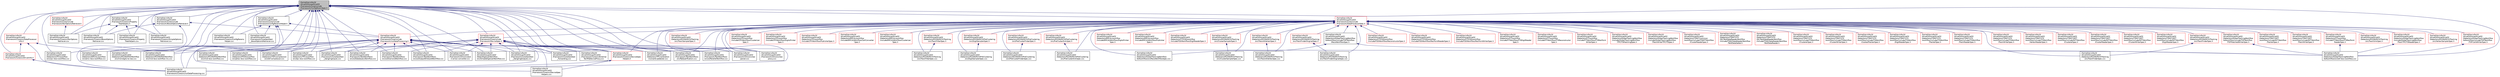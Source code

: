 digraph "/home/travis/build/AliceO2Group/AliceO2/Framework/Core/include/Framework/ConfigParamSpec.h"
{
 // INTERACTIVE_SVG=YES
  bgcolor="transparent";
  edge [fontname="Helvetica",fontsize="10",labelfontname="Helvetica",labelfontsize="10"];
  node [fontname="Helvetica",fontsize="10",shape=record];
  Node10 [label="/home/travis/build\l/AliceO2Group/AliceO2\l/Framework/Core/include\l/Framework/ConfigParamSpec.h",height=0.2,width=0.4,color="black", fillcolor="grey75", style="filled", fontcolor="black"];
  Node10 -> Node11 [dir="back",color="midnightblue",fontsize="10",style="solid",fontname="Helvetica"];
  Node11 [label="/home/travis/build\l/AliceO2Group/AliceO2\l/Detectors/CPV/workflow\l/src/cpv-reco-workflow.cxx",height=0.2,width=0.4,color="black",URL="$d7/d07/cpv-reco-workflow_8cxx.html",tooltip="Basic DPL workflow for CPV reconstruction starting from digits. "];
  Node10 -> Node12 [dir="back",color="midnightblue",fontsize="10",style="solid",fontname="Helvetica"];
  Node12 [label="/home/travis/build\l/AliceO2Group/AliceO2\l/Detectors/EMCAL/workflow\l/src/emc-reco-workflow.cxx",height=0.2,width=0.4,color="black",URL="$d2/d6d/emc-reco-workflow_8cxx.html",tooltip="Basic DPL workflow for EMCAL reconstruction starting from digits (adapted from tpc-reco-workflow.cxx) "];
  Node10 -> Node13 [dir="back",color="midnightblue",fontsize="10",style="solid",fontname="Helvetica"];
  Node13 [label="/home/travis/build\l/AliceO2Group/AliceO2\l/Detectors/GlobalTrackingWorkflow\l/tofworkflow/src/tof-reco-workflow.cxx",height=0.2,width=0.4,color="black",URL="$da/dfd/tof-reco-workflow_8cxx.html",tooltip="Basic DPL workflow for TOF reconstruction starting from digits. "];
  Node10 -> Node14 [dir="back",color="midnightblue",fontsize="10",style="solid",fontname="Helvetica"];
  Node14 [label="/home/travis/build\l/AliceO2Group/AliceO2\l/Detectors/MUON/MID/Workflow\l/src/mid-digits-to-raw.cxx",height=0.2,width=0.4,color="black",URL="$d1/d79/mid-digits-to-raw_8cxx.html",tooltip="MID raw to digits workflow. "];
  Node10 -> Node15 [dir="back",color="midnightblue",fontsize="10",style="solid",fontname="Helvetica"];
  Node15 [label="/home/travis/build\l/AliceO2Group/AliceO2\l/Detectors/MUON/MID/Workflow\l/src/mid-reco-workflow-mc.cxx",height=0.2,width=0.4,color="black",URL="$da/d22/mid-reco-workflow-mc_8cxx.html"];
  Node10 -> Node16 [dir="back",color="midnightblue",fontsize="10",style="solid",fontname="Helvetica"];
  Node16 [label="/home/travis/build\l/AliceO2Group/AliceO2\l/Detectors/MUON/MID/Workflow\l/src/mid-reco-workflow.cxx",height=0.2,width=0.4,color="black",URL="$d3/dd2/mid-reco-workflow_8cxx.html",tooltip="MID reconstruction workflow. "];
  Node10 -> Node17 [dir="back",color="midnightblue",fontsize="10",style="solid",fontname="Helvetica"];
  Node17 [label="/home/travis/build\l/AliceO2Group/AliceO2\l/Detectors/PHOS/workflow\l/src/phos-reco-workflow.cxx",height=0.2,width=0.4,color="black",URL="$d3/d7b/phos-reco-workflow_8cxx.html",tooltip="Basic DPL workflow for PHOS reconstruction starting from digits. "];
  Node10 -> Node18 [dir="back",color="midnightblue",fontsize="10",style="solid",fontname="Helvetica"];
  Node18 [label="/home/travis/build\l/AliceO2Group/AliceO2\l/Detectors/TOF/compression\l/src/tof-compressor.cxx",height=0.2,width=0.4,color="black",URL="$d9/d2d/tof-compressor_8cxx.html",tooltip="Basic DPL workflow for TOF raw data compression. "];
  Node10 -> Node19 [dir="back",color="midnightblue",fontsize="10",style="solid",fontname="Helvetica"];
  Node19 [label="/home/travis/build\l/AliceO2Group/AliceO2\l/Detectors/TPC/calibration\l/run/calib-pedestal.cxx",height=0.2,width=0.4,color="black",URL="$dd/d58/calib-pedestal_8cxx.html"];
  Node10 -> Node20 [dir="back",color="midnightblue",fontsize="10",style="solid",fontname="Helvetica"];
  Node20 [label="/home/travis/build\l/AliceO2Group/AliceO2\l/Detectors/TPC/workflow\l/src/tpc-reco-workflow.cxx",height=0.2,width=0.4,color="black",URL="$d3/dbf/tpc-reco-workflow_8cxx.html",tooltip="Basic DPL workflow for TPC reconstruction starting from digits. "];
  Node10 -> Node21 [dir="back",color="midnightblue",fontsize="10",style="solid",fontname="Helvetica"];
  Node21 [label="/home/travis/build\l/AliceO2Group/AliceO2\l/Framework/Core/include\l/Framework/BoostOptionsRetriever.h",height=0.2,width=0.4,color="black",URL="$d3/d7e/BoostOptionsRetriever_8h.html"];
  Node21 -> Node22 [dir="back",color="midnightblue",fontsize="10",style="solid",fontname="Helvetica"];
  Node22 [label="/home/travis/build\l/AliceO2Group/AliceO2\l/Framework/Core/include\l/Framework/runDataProcessing.h",height=0.2,width=0.4,color="red",URL="$db/dd0/runDataProcessing_8h.html"];
  Node22 -> Node11 [dir="back",color="midnightblue",fontsize="10",style="solid",fontname="Helvetica"];
  Node22 -> Node12 [dir="back",color="midnightblue",fontsize="10",style="solid",fontname="Helvetica"];
  Node22 -> Node13 [dir="back",color="midnightblue",fontsize="10",style="solid",fontname="Helvetica"];
  Node22 -> Node14 [dir="back",color="midnightblue",fontsize="10",style="solid",fontname="Helvetica"];
  Node22 -> Node15 [dir="back",color="midnightblue",fontsize="10",style="solid",fontname="Helvetica"];
  Node22 -> Node16 [dir="back",color="midnightblue",fontsize="10",style="solid",fontname="Helvetica"];
  Node22 -> Node17 [dir="back",color="midnightblue",fontsize="10",style="solid",fontname="Helvetica"];
  Node22 -> Node18 [dir="back",color="midnightblue",fontsize="10",style="solid",fontname="Helvetica"];
  Node22 -> Node19 [dir="back",color="midnightblue",fontsize="10",style="solid",fontname="Helvetica"];
  Node22 -> Node20 [dir="back",color="midnightblue",fontsize="10",style="solid",fontname="Helvetica"];
  Node22 -> Node53 [dir="back",color="midnightblue",fontsize="10",style="solid",fontname="Helvetica"];
  Node53 [label="/home/travis/build\l/AliceO2Group/AliceO2\l/Framework/Core/test/test\l_DanglingInputs.cxx",height=0.2,width=0.4,color="black",URL="$db/d94/test__DanglingInputs_8cxx.html"];
  Node22 -> Node54 [dir="back",color="midnightblue",fontsize="10",style="solid",fontname="Helvetica"];
  Node54 [label="/home/travis/build\l/AliceO2Group/AliceO2\l/Framework/Core/test/test\l_DanglingOutputs.cxx",height=0.2,width=0.4,color="black",URL="$d9/dda/test__DanglingOutputs_8cxx.html"];
  Node22 -> Node56 [dir="back",color="midnightblue",fontsize="10",style="solid",fontname="Helvetica"];
  Node56 [label="/home/travis/build\l/AliceO2Group/AliceO2\l/Framework/Core/test/test\l_Forwarding.cxx",height=0.2,width=0.4,color="black",URL="$de/dae/test__Forwarding_8cxx.html"];
  Node22 -> Node77 [dir="back",color="midnightblue",fontsize="10",style="solid",fontname="Helvetica"];
  Node77 [label="/home/travis/build\l/AliceO2Group/AliceO2\l/Framework/TestWorkflows\l/src/flpQualification.cxx",height=0.2,width=0.4,color="black",URL="$db/d1a/flpQualification_8cxx.html"];
  Node22 -> Node81 [dir="back",color="midnightblue",fontsize="10",style="solid",fontname="Helvetica"];
  Node81 [label="/home/travis/build\l/AliceO2Group/AliceO2\l/Framework/TestWorkflows\l/src/o2DataQueryWorkflow.cxx",height=0.2,width=0.4,color="black",URL="$d7/d09/o2DataQueryWorkflow_8cxx.html"];
  Node22 -> Node82 [dir="back",color="midnightblue",fontsize="10",style="solid",fontname="Helvetica"];
  Node82 [label="/home/travis/build\l/AliceO2Group/AliceO2\l/Framework/TestWorkflows\l/src/o2DiamondWorkflow.cxx",height=0.2,width=0.4,color="black",URL="$d4/dbb/o2DiamondWorkflow_8cxx.html"];
  Node22 -> Node84 [dir="back",color="midnightblue",fontsize="10",style="solid",fontname="Helvetica"];
  Node84 [label="/home/travis/build\l/AliceO2Group/AliceO2\l/Framework/TestWorkflows\l/src/o2OutputWildcardWorkflow.cxx",height=0.2,width=0.4,color="black",URL="$d1/d91/o2OutputWildcardWorkflow_8cxx.html"];
  Node22 -> Node85 [dir="back",color="midnightblue",fontsize="10",style="solid",fontname="Helvetica"];
  Node85 [label="/home/travis/build\l/AliceO2Group/AliceO2\l/Framework/TestWorkflows\l/src/o2ParallelWorkflow.cxx",height=0.2,width=0.4,color="black",URL="$d3/d09/o2ParallelWorkflow_8cxx.html"];
  Node22 -> Node96 [dir="back",color="midnightblue",fontsize="10",style="solid",fontname="Helvetica"];
  Node96 [label="/home/travis/build\l/AliceO2Group/AliceO2\l/Framework/Utils/src/esd\l-2-arrow-converter.cxx",height=0.2,width=0.4,color="black",URL="$df/d8e/esd-2-arrow-converter_8cxx.html"];
  Node22 -> Node97 [dir="back",color="midnightblue",fontsize="10",style="solid",fontname="Helvetica"];
  Node97 [label="/home/travis/build\l/AliceO2Group/AliceO2\l/Framework/Utils/src/raw\l-parser.cxx",height=0.2,width=0.4,color="black",URL="$d4/d96/raw-parser_8cxx.html"];
  Node22 -> Node98 [dir="back",color="midnightblue",fontsize="10",style="solid",fontname="Helvetica"];
  Node98 [label="/home/travis/build\l/AliceO2Group/AliceO2\l/Framework/Utils/src/raw\l-proxy.cxx",height=0.2,width=0.4,color="black",URL="$df/de6/raw-proxy_8cxx.html"];
  Node22 -> Node103 [dir="back",color="midnightblue",fontsize="10",style="solid",fontname="Helvetica"];
  Node103 [label="/home/travis/build\l/AliceO2Group/AliceO2\l/Steer/DigitizerWorkflow\l/src/SimpleDigitizerWorkflow.cxx",height=0.2,width=0.4,color="black",URL="$d2/dd7/SimpleDigitizerWorkflow_8cxx.html"];
  Node21 -> Node106 [dir="back",color="midnightblue",fontsize="10",style="solid",fontname="Helvetica"];
  Node106 [label="/home/travis/build\l/AliceO2Group/AliceO2\l/Framework/Core/src/BoostOptions\lRetriever.cxx",height=0.2,width=0.4,color="black",URL="$d3/d30/BoostOptionsRetriever_8cxx.html"];
  Node21 -> Node107 [dir="back",color="midnightblue",fontsize="10",style="solid",fontname="Helvetica"];
  Node107 [label="/home/travis/build\l/AliceO2Group/AliceO2\l/Framework/Core/src/runDataProcessing.cxx",height=0.2,width=0.4,color="black",URL="$d7/d54/runDataProcessing_8cxx.html"];
  Node10 -> Node108 [dir="back",color="midnightblue",fontsize="10",style="solid",fontname="Helvetica"];
  Node108 [label="/home/travis/build\l/AliceO2Group/AliceO2\l/Framework/Core/include\l/Framework/ConfigParamsHelper.h",height=0.2,width=0.4,color="black",URL="$dd/d2b/ConfigParamsHelper_8h.html"];
  Node108 -> Node22 [dir="back",color="midnightblue",fontsize="10",style="solid",fontname="Helvetica"];
  Node108 -> Node109 [dir="back",color="midnightblue",fontsize="10",style="solid",fontname="Helvetica"];
  Node109 [label="/home/travis/build\l/AliceO2Group/AliceO2\l/Framework/Core/src/ConfigParams\lHelper.cxx",height=0.2,width=0.4,color="black",URL="$d8/d9d/ConfigParamsHelper_8cxx.html"];
  Node108 -> Node110 [dir="back",color="midnightblue",fontsize="10",style="solid",fontname="Helvetica"];
  Node110 [label="/home/travis/build\l/AliceO2Group/AliceO2\l/Framework/Core/src/DeviceSpec\lHelpers.cxx",height=0.2,width=0.4,color="black",URL="$d1/dd9/DeviceSpecHelpers_8cxx.html"];
  Node108 -> Node107 [dir="back",color="midnightblue",fontsize="10",style="solid",fontname="Helvetica"];
  Node108 -> Node111 [dir="back",color="midnightblue",fontsize="10",style="solid",fontname="Helvetica"];
  Node111 [label="/home/travis/build\l/AliceO2Group/AliceO2\l/Framework/Core/test/test\l_BoostOptionsRetriever.cxx",height=0.2,width=0.4,color="black",URL="$dc/dbc/test__BoostOptionsRetriever_8cxx.html"];
  Node10 -> Node112 [dir="back",color="midnightblue",fontsize="10",style="solid",fontname="Helvetica"];
  Node112 [label="/home/travis/build\l/AliceO2Group/AliceO2\l/Framework/Core/include\l/Framework/DataProcessorSpec.h",height=0.2,width=0.4,color="red",URL="$d0/df4/DataProcessorSpec_8h.html"];
  Node112 -> Node113 [dir="back",color="midnightblue",fontsize="10",style="solid",fontname="Helvetica"];
  Node113 [label="/home/travis/build\l/AliceO2Group/AliceO2\l/Detectors/CPV/workflow\l/include/CPVWorkflow/Clusterizer\lSpec.h",height=0.2,width=0.4,color="red",URL="$d9/dcc/CPV_2workflow_2include_2CPVWorkflow_2ClusterizerSpec_8h.html"];
  Node112 -> Node116 [dir="back",color="midnightblue",fontsize="10",style="solid",fontname="Helvetica"];
  Node116 [label="/home/travis/build\l/AliceO2Group/AliceO2\l/Detectors/CPV/workflow\l/include/CPVWorkflow/DigitsPrinter\lSpec.h",height=0.2,width=0.4,color="red",URL="$d4/d19/CPV_2workflow_2include_2CPVWorkflow_2DigitsPrinterSpec_8h.html"];
  Node112 -> Node118 [dir="back",color="midnightblue",fontsize="10",style="solid",fontname="Helvetica"];
  Node118 [label="/home/travis/build\l/AliceO2Group/AliceO2\l/Detectors/CPV/workflow\l/include/CPVWorkflow/PublisherSpec.h",height=0.2,width=0.4,color="red",URL="$d1/dd9/CPV_2workflow_2include_2CPVWorkflow_2PublisherSpec_8h.html"];
  Node112 -> Node120 [dir="back",color="midnightblue",fontsize="10",style="solid",fontname="Helvetica"];
  Node120 [label="/home/travis/build\l/AliceO2Group/AliceO2\l/Detectors/EMCAL/workflow\l/include/EMCALWorkflow/CellConverter\lSpec.h",height=0.2,width=0.4,color="red",URL="$d3/ddf/EMCAL_2workflow_2include_2EMCALWorkflow_2CellConverterSpec_8h.html"];
  Node112 -> Node123 [dir="back",color="midnightblue",fontsize="10",style="solid",fontname="Helvetica"];
  Node123 [label="/home/travis/build\l/AliceO2Group/AliceO2\l/Detectors/EMCAL/workflow\l/include/EMCALWorkflow/Clusterizer\lSpec.h",height=0.2,width=0.4,color="red",URL="$d2/dd1/EMCAL_2workflow_2include_2EMCALWorkflow_2ClusterizerSpec_8h.html"];
  Node112 -> Node125 [dir="back",color="midnightblue",fontsize="10",style="solid",fontname="Helvetica"];
  Node125 [label="/home/travis/build\l/AliceO2Group/AliceO2\l/Detectors/EMCAL/workflow\l/include/EMCALWorkflow/DigitsPrinter\lSpec.h",height=0.2,width=0.4,color="red",URL="$d3/d59/EMCAL_2workflow_2include_2EMCALWorkflow_2DigitsPrinterSpec_8h.html"];
  Node112 -> Node127 [dir="back",color="midnightblue",fontsize="10",style="solid",fontname="Helvetica"];
  Node127 [label="/home/travis/build\l/AliceO2Group/AliceO2\l/Detectors/EMCAL/workflow\l/include/EMCALWorkflow/Publisher\lSpec.h",height=0.2,width=0.4,color="red",URL="$d2/d55/EMCAL_2workflow_2include_2EMCALWorkflow_2PublisherSpec_8h.html"];
  Node112 -> Node129 [dir="back",color="midnightblue",fontsize="10",style="solid",fontname="Helvetica"];
  Node129 [label="/home/travis/build\l/AliceO2Group/AliceO2\l/Detectors/FIT/FDD/workflow\l/include/FDDWorkflow/DigitReaderSpec.h",height=0.2,width=0.4,color="red",URL="$dd/d24/FIT_2FDD_2workflow_2include_2FDDWorkflow_2DigitReaderSpec_8h.html"];
  Node112 -> Node132 [dir="back",color="midnightblue",fontsize="10",style="solid",fontname="Helvetica"];
  Node132 [label="/home/travis/build\l/AliceO2Group/AliceO2\l/Detectors/FIT/FDD/workflow\l/include/FDDWorkflow/ReconstructorSpec.h",height=0.2,width=0.4,color="red",URL="$d7/df4/ReconstructorSpec_8h.html"];
  Node112 -> Node134 [dir="back",color="midnightblue",fontsize="10",style="solid",fontname="Helvetica"];
  Node134 [label="/home/travis/build\l/AliceO2Group/AliceO2\l/Detectors/FIT/FDD/workflow\l/include/FDDWorkflow/RecPointReaderSpec.h",height=0.2,width=0.4,color="red",URL="$d7/da5/RecPointReaderSpec_8h.html"];
  Node112 -> Node136 [dir="back",color="midnightblue",fontsize="10",style="solid",fontname="Helvetica"];
  Node136 [label="/home/travis/build\l/AliceO2Group/AliceO2\l/Detectors/FIT/FDD/workflow\l/include/FDDWorkflow/RecPointWriterSpec.h",height=0.2,width=0.4,color="red",URL="$dc/d74/RecPointWriterSpec_8h.html"];
  Node112 -> Node138 [dir="back",color="midnightblue",fontsize="10",style="solid",fontname="Helvetica"];
  Node138 [label="/home/travis/build\l/AliceO2Group/AliceO2\l/Detectors/FIT/workflow\l/include/FITWorkflow/FT0DigitReader\lSpec.h",height=0.2,width=0.4,color="red",URL="$dc/d0d/FT0DigitReaderSpec_8h.html"];
  Node112 -> Node141 [dir="back",color="midnightblue",fontsize="10",style="solid",fontname="Helvetica"];
  Node141 [label="/home/travis/build\l/AliceO2Group/AliceO2\l/Detectors/FIT/workflow\l/include/FITWorkflow/FT0Reconstructor\lSpec.h",height=0.2,width=0.4,color="red",URL="$d0/d58/FT0ReconstructorSpec_8h.html"];
  Node112 -> Node143 [dir="back",color="midnightblue",fontsize="10",style="solid",fontname="Helvetica"];
  Node143 [label="/home/travis/build\l/AliceO2Group/AliceO2\l/Detectors/FIT/workflow\l/include/FITWorkflow/FT0RecPoint\lReaderSpec.h",height=0.2,width=0.4,color="red",URL="$d1/d4b/FT0RecPointReaderSpec_8h.html"];
  Node143 -> Node13 [dir="back",color="midnightblue",fontsize="10",style="solid",fontname="Helvetica"];
  Node112 -> Node146 [dir="back",color="midnightblue",fontsize="10",style="solid",fontname="Helvetica"];
  Node146 [label="/home/travis/build\l/AliceO2Group/AliceO2\l/Detectors/FIT/workflow\l/include/FITWorkflow/FT0RecPoint\lWriterSpec.h",height=0.2,width=0.4,color="red",URL="$d5/d02/FT0RecPointWriterSpec_8h.html"];
  Node112 -> Node148 [dir="back",color="midnightblue",fontsize="10",style="solid",fontname="Helvetica"];
  Node148 [label="/home/travis/build\l/AliceO2Group/AliceO2\l/Detectors/GlobalTrackingWorkflow\l/include/GlobalTrackingWorkflow\l/TPCITSMatchingSpec.h",height=0.2,width=0.4,color="red",URL="$da/d20/TPCITSMatchingSpec_8h.html"];
  Node112 -> Node150 [dir="back",color="midnightblue",fontsize="10",style="solid",fontname="Helvetica"];
  Node150 [label="/home/travis/build\l/AliceO2Group/AliceO2\l/Detectors/GlobalTrackingWorkflow\l/include/GlobalTrackingWorkflow\l/TrackTPCITSReaderSpec.h",height=0.2,width=0.4,color="red",URL="$de/daa/TrackTPCITSReaderSpec_8h.html"];
  Node150 -> Node13 [dir="back",color="midnightblue",fontsize="10",style="solid",fontname="Helvetica"];
  Node112 -> Node152 [dir="back",color="midnightblue",fontsize="10",style="solid",fontname="Helvetica"];
  Node152 [label="/home/travis/build\l/AliceO2Group/AliceO2\l/Detectors/GlobalTrackingWorkflow\l/include/GlobalTrackingWorkflow\l/TrackWriterTPCITSSpec.h",height=0.2,width=0.4,color="red",URL="$da/d9c/TrackWriterTPCITSSpec_8h.html"];
  Node112 -> Node154 [dir="back",color="midnightblue",fontsize="10",style="solid",fontname="Helvetica"];
  Node154 [label="/home/travis/build\l/AliceO2Group/AliceO2\l/Detectors/GlobalTrackingWorkflow\l/tofworkflow/include/TOFWorkflow\l/RecoWorkflowSpec.h",height=0.2,width=0.4,color="black",URL="$df/d12/RecoWorkflowSpec_8h.html"];
  Node154 -> Node155 [dir="back",color="midnightblue",fontsize="10",style="solid",fontname="Helvetica"];
  Node155 [label="/home/travis/build\l/AliceO2Group/AliceO2\l/Detectors/GlobalTrackingWorkflow\l/tofworkflow/src/RecoWorkflowSpec.cxx",height=0.2,width=0.4,color="black",URL="$d8/d84/RecoWorkflowSpec_8cxx.html"];
  Node154 -> Node13 [dir="back",color="midnightblue",fontsize="10",style="solid",fontname="Helvetica"];
  Node112 -> Node156 [dir="back",color="midnightblue",fontsize="10",style="solid",fontname="Helvetica"];
  Node156 [label="/home/travis/build\l/AliceO2Group/AliceO2\l/Detectors/GlobalTrackingWorkflow\l/tofworkflow/include/TOFWorkflow\l/TOFCalibWriterSpec.h",height=0.2,width=0.4,color="red",URL="$dd/d45/TOFCalibWriterSpec_8h.html"];
  Node156 -> Node13 [dir="back",color="midnightblue",fontsize="10",style="solid",fontname="Helvetica"];
  Node112 -> Node158 [dir="back",color="midnightblue",fontsize="10",style="solid",fontname="Helvetica"];
  Node158 [label="/home/travis/build\l/AliceO2Group/AliceO2\l/Detectors/GlobalTrackingWorkflow\l/tofworkflow/include/TOFWorkflow\l/TOFMatchedWriterSpec.h",height=0.2,width=0.4,color="red",URL="$dd/d0f/TOFMatchedWriterSpec_8h.html"];
  Node158 -> Node13 [dir="back",color="midnightblue",fontsize="10",style="solid",fontname="Helvetica"];
  Node112 -> Node155 [dir="back",color="midnightblue",fontsize="10",style="solid",fontname="Helvetica"];
  Node112 -> Node160 [dir="back",color="midnightblue",fontsize="10",style="solid",fontname="Helvetica"];
  Node160 [label="/home/travis/build\l/AliceO2Group/AliceO2\l/Detectors/ITSMFT/common\l/workflow/include/ITSMFTWorkflow\l/ClusterReaderSpec.h",height=0.2,width=0.4,color="red",URL="$de/dea/ITSMFT_2common_2workflow_2include_2ITSMFTWorkflow_2ClusterReaderSpec_8h.html"];
  Node112 -> Node162 [dir="back",color="midnightblue",fontsize="10",style="solid",fontname="Helvetica"];
  Node162 [label="/home/travis/build\l/AliceO2Group/AliceO2\l/Detectors/ITSMFT/ITS\l/QC/TestDataReaderWorkflow\l/include/ITSQCDataReaderWorkflow\l/TestDataGetter.h",height=0.2,width=0.4,color="red",URL="$d6/d92/TestDataGetter_8h.html"];
  Node112 -> Node165 [dir="back",color="midnightblue",fontsize="10",style="solid",fontname="Helvetica"];
  Node165 [label="/home/travis/build\l/AliceO2Group/AliceO2\l/Detectors/ITSMFT/ITS\l/QC/TestDataReaderWorkflow\l/include/ITSQCDataReaderWorkflow\l/TestDataReader.h",height=0.2,width=0.4,color="red",URL="$dd/d69/TestDataReader_8h.html"];
  Node112 -> Node167 [dir="back",color="midnightblue",fontsize="10",style="solid",fontname="Helvetica"];
  Node167 [label="/home/travis/build\l/AliceO2Group/AliceO2\l/Detectors/ITSMFT/ITS\l/workflow/include/ITSWorkflow\l/ClustererSpec.h",height=0.2,width=0.4,color="red",URL="$d4/dcc/ITSMFT_2ITS_2workflow_2include_2ITSWorkflow_2ClustererSpec_8h.html"];
  Node112 -> Node170 [dir="back",color="midnightblue",fontsize="10",style="solid",fontname="Helvetica"];
  Node170 [label="/home/travis/build\l/AliceO2Group/AliceO2\l/Detectors/ITSMFT/ITS\l/workflow/include/ITSWorkflow\l/ClusterWriterSpec.h",height=0.2,width=0.4,color="red",URL="$dc/d8e/ITS_2workflow_2include_2ITSWorkflow_2ClusterWriterSpec_8h.html"];
  Node112 -> Node172 [dir="back",color="midnightblue",fontsize="10",style="solid",fontname="Helvetica"];
  Node172 [label="/home/travis/build\l/AliceO2Group/AliceO2\l/Detectors/ITSMFT/ITS\l/workflow/include/ITSWorkflow\l/CookedTrackerSpec.h",height=0.2,width=0.4,color="red",URL="$d2/d0b/CookedTrackerSpec_8h.html"];
  Node112 -> Node174 [dir="back",color="midnightblue",fontsize="10",style="solid",fontname="Helvetica"];
  Node174 [label="/home/travis/build\l/AliceO2Group/AliceO2\l/Detectors/ITSMFT/ITS\l/workflow/include/ITSWorkflow\l/DigitReaderSpec.h",height=0.2,width=0.4,color="red",URL="$de/d93/ITSMFT_2ITS_2workflow_2include_2ITSWorkflow_2DigitReaderSpec_8h.html"];
  Node112 -> Node176 [dir="back",color="midnightblue",fontsize="10",style="solid",fontname="Helvetica"];
  Node176 [label="/home/travis/build\l/AliceO2Group/AliceO2\l/Detectors/ITSMFT/ITS\l/workflow/include/ITSWorkflow\l/TrackerSpec.h",height=0.2,width=0.4,color="red",URL="$de/d90/ITSMFT_2ITS_2workflow_2include_2ITSWorkflow_2TrackerSpec_8h.html"];
  Node112 -> Node178 [dir="back",color="midnightblue",fontsize="10",style="solid",fontname="Helvetica"];
  Node178 [label="/home/travis/build\l/AliceO2Group/AliceO2\l/Detectors/ITSMFT/ITS\l/workflow/include/ITSWorkflow\l/TrackReaderSpec.h",height=0.2,width=0.4,color="red",URL="$d2/d8c/ITSMFT_2ITS_2workflow_2include_2ITSWorkflow_2TrackReaderSpec_8h.html"];
  Node112 -> Node180 [dir="back",color="midnightblue",fontsize="10",style="solid",fontname="Helvetica"];
  Node180 [label="/home/travis/build\l/AliceO2Group/AliceO2\l/Detectors/ITSMFT/ITS\l/workflow/include/ITSWorkflow\l/TrackWriterSpec.h",height=0.2,width=0.4,color="red",URL="$dd/d3c/ITS_2workflow_2include_2ITSWorkflow_2TrackWriterSpec_8h.html"];
  Node112 -> Node182 [dir="back",color="midnightblue",fontsize="10",style="solid",fontname="Helvetica"];
  Node182 [label="/home/travis/build\l/AliceO2Group/AliceO2\l/Detectors/ITSMFT/ITS\l/workflow/include/ITSWorkflow\l/VertexReaderSpec.h",height=0.2,width=0.4,color="red",URL="$d6/d2c/VertexReaderSpec_8h.html"];
  Node112 -> Node184 [dir="back",color="midnightblue",fontsize="10",style="solid",fontname="Helvetica"];
  Node184 [label="/home/travis/build\l/AliceO2Group/AliceO2\l/Detectors/ITSMFT/MFT\l/workflow/include/MFTWorkflow\l/ClustererSpec.h",height=0.2,width=0.4,color="red",URL="$d4/d5e/ITSMFT_2MFT_2workflow_2include_2MFTWorkflow_2ClustererSpec_8h.html"];
  Node112 -> Node187 [dir="back",color="midnightblue",fontsize="10",style="solid",fontname="Helvetica"];
  Node187 [label="/home/travis/build\l/AliceO2Group/AliceO2\l/Detectors/ITSMFT/MFT\l/workflow/include/MFTWorkflow\l/ClusterReaderSpec.h",height=0.2,width=0.4,color="red",URL="$dd/dcd/ITSMFT_2MFT_2workflow_2include_2MFTWorkflow_2ClusterReaderSpec_8h.html"];
  Node112 -> Node189 [dir="back",color="midnightblue",fontsize="10",style="solid",fontname="Helvetica"];
  Node189 [label="/home/travis/build\l/AliceO2Group/AliceO2\l/Detectors/ITSMFT/MFT\l/workflow/include/MFTWorkflow\l/ClusterWriterSpec.h",height=0.2,width=0.4,color="red",URL="$df/d72/MFT_2workflow_2include_2MFTWorkflow_2ClusterWriterSpec_8h.html"];
  Node112 -> Node191 [dir="back",color="midnightblue",fontsize="10",style="solid",fontname="Helvetica"];
  Node191 [label="/home/travis/build\l/AliceO2Group/AliceO2\l/Detectors/ITSMFT/MFT\l/workflow/include/MFTWorkflow\l/DigitReaderSpec.h",height=0.2,width=0.4,color="red",URL="$dd/d1c/ITSMFT_2MFT_2workflow_2include_2MFTWorkflow_2DigitReaderSpec_8h.html"];
  Node112 -> Node193 [dir="back",color="midnightblue",fontsize="10",style="solid",fontname="Helvetica"];
  Node193 [label="/home/travis/build\l/AliceO2Group/AliceO2\l/Detectors/ITSMFT/MFT\l/workflow/include/MFTWorkflow\l/TrackerSpec.h",height=0.2,width=0.4,color="red",URL="$d8/da1/ITSMFT_2MFT_2workflow_2include_2MFTWorkflow_2TrackerSpec_8h.html"];
  Node112 -> Node195 [dir="back",color="midnightblue",fontsize="10",style="solid",fontname="Helvetica"];
  Node195 [label="/home/travis/build\l/AliceO2Group/AliceO2\l/Detectors/ITSMFT/MFT\l/workflow/include/MFTWorkflow\l/TrackWriterSpec.h",height=0.2,width=0.4,color="red",URL="$d8/dc1/MFT_2workflow_2include_2MFTWorkflow_2TrackWriterSpec_8h.html"];
  Node112 -> Node197 [dir="back",color="midnightblue",fontsize="10",style="solid",fontname="Helvetica"];
  Node197 [label="/home/travis/build\l/AliceO2Group/AliceO2\l/Detectors/MUON/MCH/PreClustering\l/src/DigitSamplerSpec.h",height=0.2,width=0.4,color="red",URL="$d5/d27/DigitSamplerSpec_8h.html",tooltip="Definition of a data processor to read and send digits. "];
  Node197 -> Node198 [dir="back",color="midnightblue",fontsize="10",style="solid",fontname="Helvetica"];
  Node198 [label="/home/travis/build\l/AliceO2Group/AliceO2\l/Detectors/MUON/MCH/PreClustering\l/src/DigitSamplerSpec.cxx",height=0.2,width=0.4,color="black",URL="$d2/d75/DigitSamplerSpec_8cxx.html",tooltip="Implementation of a data processor to read and send digits. "];
  Node112 -> Node198 [dir="back",color="midnightblue",fontsize="10",style="solid",fontname="Helvetica"];
  Node112 -> Node199 [dir="back",color="midnightblue",fontsize="10",style="solid",fontname="Helvetica"];
  Node199 [label="/home/travis/build\l/AliceO2Group/AliceO2\l/Detectors/MUON/MCH/PreClustering\l/src/PreClusterFinderSpec.h",height=0.2,width=0.4,color="red",URL="$d6/dae/PreClusterFinderSpec_8h.html",tooltip="Definition of a data processor to run the preclusterizer. "];
  Node199 -> Node200 [dir="back",color="midnightblue",fontsize="10",style="solid",fontname="Helvetica"];
  Node200 [label="/home/travis/build\l/AliceO2Group/AliceO2\l/Detectors/MUON/MCH/PreClustering\l/src/PreClusterFinderSpec.cxx",height=0.2,width=0.4,color="black",URL="$df/d50/PreClusterFinderSpec_8cxx.html",tooltip="Implementation of a data processor to run the preclusterizer. "];
  Node112 -> Node200 [dir="back",color="midnightblue",fontsize="10",style="solid",fontname="Helvetica"];
  Node112 -> Node201 [dir="back",color="midnightblue",fontsize="10",style="solid",fontname="Helvetica"];
  Node201 [label="/home/travis/build\l/AliceO2Group/AliceO2\l/Detectors/MUON/MCH/PreClustering\l/src/PreClusterSinkSpec.h",height=0.2,width=0.4,color="red",URL="$d2/dec/PreClusterSinkSpec_8h.html",tooltip="Definition of a data processor to write preclusters. "];
  Node201 -> Node202 [dir="back",color="midnightblue",fontsize="10",style="solid",fontname="Helvetica"];
  Node202 [label="/home/travis/build\l/AliceO2Group/AliceO2\l/Detectors/MUON/MCH/PreClustering\l/src/PreClusterSinkSpec.cxx",height=0.2,width=0.4,color="black",URL="$d0/d5c/PreClusterSinkSpec_8cxx.html",tooltip="Implementation of a data processor to write preclusters. "];
  Node112 -> Node202 [dir="back",color="midnightblue",fontsize="10",style="solid",fontname="Helvetica"];
  Node112 -> Node203 [dir="back",color="midnightblue",fontsize="10",style="solid",fontname="Helvetica"];
  Node203 [label="/home/travis/build\l/AliceO2Group/AliceO2\l/Detectors/MUON/MCH/Tracking\l/src/ClusterSamplerSpec.h",height=0.2,width=0.4,color="red",URL="$df/d48/ClusterSamplerSpec_8h.html",tooltip="Definition of a data processor to read and send clusters. "];
  Node203 -> Node204 [dir="back",color="midnightblue",fontsize="10",style="solid",fontname="Helvetica"];
  Node204 [label="/home/travis/build\l/AliceO2Group/AliceO2\l/Detectors/MUON/MCH/Tracking\l/src/ClusterSamplerSpec.cxx",height=0.2,width=0.4,color="black",URL="$db/d71/ClusterSamplerSpec_8cxx.html",tooltip="Implementation of a data processor to read and send clusters. "];
  Node112 -> Node204 [dir="back",color="midnightblue",fontsize="10",style="solid",fontname="Helvetica"];
  Node112 -> Node205 [dir="back",color="midnightblue",fontsize="10",style="solid",fontname="Helvetica"];
  Node205 [label="/home/travis/build\l/AliceO2Group/AliceO2\l/Detectors/MUON/MCH/Tracking\l/src/TrackAtVertexSpec.h",height=0.2,width=0.4,color="red",URL="$d6/dc8/TrackAtVertexSpec_8h.html",tooltip="Definition of a data processor to extrapolate the tracks to the vertex. "];
  Node205 -> Node206 [dir="back",color="midnightblue",fontsize="10",style="solid",fontname="Helvetica"];
  Node206 [label="/home/travis/build\l/AliceO2Group/AliceO2\l/Detectors/MUON/MCH/Tracking\l/src/TrackAtVertexSpec.cxx",height=0.2,width=0.4,color="black",URL="$d1/d96/TrackAtVertexSpec_8cxx.html",tooltip="Implementation of a data processor to extrapolate the tracks to the vertex. "];
  Node112 -> Node206 [dir="back",color="midnightblue",fontsize="10",style="solid",fontname="Helvetica"];
  Node112 -> Node207 [dir="back",color="midnightblue",fontsize="10",style="solid",fontname="Helvetica"];
  Node207 [label="/home/travis/build\l/AliceO2Group/AliceO2\l/Detectors/MUON/MCH/Tracking\l/src/TrackFinderOriginalSpec.h",height=0.2,width=0.4,color="red",URL="$d8/d3a/TrackFinderOriginalSpec_8h.html",tooltip="Definition of a data processor to read clusters, reconstruct tracks and send them. "];
  Node207 -> Node208 [dir="back",color="midnightblue",fontsize="10",style="solid",fontname="Helvetica"];
  Node208 [label="/home/travis/build\l/AliceO2Group/AliceO2\l/Detectors/MUON/MCH/Tracking\l/src/TrackFinderOriginalSpec.cxx",height=0.2,width=0.4,color="black",URL="$d7/d30/TrackFinderOriginalSpec_8cxx.html",tooltip="Implementation of a data processor to read clusters, reconstruct tracks and send them. "];
  Node112 -> Node208 [dir="back",color="midnightblue",fontsize="10",style="solid",fontname="Helvetica"];
  Node112 -> Node209 [dir="back",color="midnightblue",fontsize="10",style="solid",fontname="Helvetica"];
  Node209 [label="/home/travis/build\l/AliceO2Group/AliceO2\l/Detectors/MUON/MCH/Tracking\l/src/TrackSinkSpec.h",height=0.2,width=0.4,color="red",URL="$db/db1/TrackSinkSpec_8h.html",tooltip="Definition of a data processor to print the tracks. "];
  Node112 -> Node211 [dir="back",color="midnightblue",fontsize="10",style="solid",fontname="Helvetica"];
  Node211 [label="/home/travis/build\l/AliceO2Group/AliceO2\l/Detectors/MUON/MCH/Tracking\l/src/TrackFinderSpec.h",height=0.2,width=0.4,color="red",URL="$d7/d32/TrackFinderSpec_8h.html",tooltip="Definition of a data processor to read clusters, reconstruct tracks and send them. "];
  Node211 -> Node212 [dir="back",color="midnightblue",fontsize="10",style="solid",fontname="Helvetica"];
  Node212 [label="/home/travis/build\l/AliceO2Group/AliceO2\l/Detectors/MUON/MCH/Tracking\l/src/TrackFinderSpec.cxx",height=0.2,width=0.4,color="black",URL="$dd/dea/TrackFinderSpec_8cxx.html",tooltip="Implementation of a data processor to read clusters, reconstruct tracks and send them. "];
  Node112 -> Node212 [dir="back",color="midnightblue",fontsize="10",style="solid",fontname="Helvetica"];
  Node112 -> Node213 [dir="back",color="midnightblue",fontsize="10",style="solid",fontname="Helvetica"];
  Node213 [label="/home/travis/build\l/AliceO2Group/AliceO2\l/Detectors/MUON/MCH/Tracking\l/src/VertexSamplerSpec.h",height=0.2,width=0.4,color="red",URL="$d2/dfc/VertexSamplerSpec_8h.html",tooltip="Definition of a data processor to read and send vertices. "];
  Node112 -> Node215 [dir="back",color="midnightblue",fontsize="10",style="solid",fontname="Helvetica"];
  Node215 [label="/home/travis/build\l/AliceO2Group/AliceO2\l/Detectors/MUON/MCH/Tracking\l/src/TrackFitterSpec.h",height=0.2,width=0.4,color="red",URL="$d0/d3f/TrackFitterSpec_8h.html",tooltip="Definition of a data processor to read, refit and send tracks with attached clusters. "];
  Node215 -> Node216 [dir="back",color="midnightblue",fontsize="10",style="solid",fontname="Helvetica"];
  Node216 [label="/home/travis/build\l/AliceO2Group/AliceO2\l/Detectors/MUON/MCH/Tracking\l/src/TrackFitterSpec.cxx",height=0.2,width=0.4,color="black",URL="$db/d54/TrackFitterSpec_8cxx.html",tooltip="Implementation of a data processor to read, refit and send tracks with attached clusters. "];
  Node112 -> Node216 [dir="back",color="midnightblue",fontsize="10",style="solid",fontname="Helvetica"];
  Node112 -> Node217 [dir="back",color="midnightblue",fontsize="10",style="solid",fontname="Helvetica"];
  Node217 [label="/home/travis/build\l/AliceO2Group/AliceO2\l/Detectors/MUON/MCH/Tracking\l/src/TrackSamplerSpec.h",height=0.2,width=0.4,color="red",URL="$da/d4e/TrackSamplerSpec_8h.html",tooltip="Definition of a data processor to read and send tracks. "];
  Node112 -> Node19 [dir="back",color="midnightblue",fontsize="10",style="solid",fontname="Helvetica"];
  Node112 -> Node298 [dir="back",color="midnightblue",fontsize="10",style="solid",fontname="Helvetica"];
  Node298 [label="/home/travis/build\l/AliceO2Group/AliceO2\l/Framework/Core/include\l/Framework/DeviceSpec.h",height=0.2,width=0.4,color="red",URL="$df/de8/DeviceSpec_8h.html"];
  Node298 -> Node20 [dir="back",color="midnightblue",fontsize="10",style="solid",fontname="Helvetica"];
  Node298 -> Node304 [dir="back",color="midnightblue",fontsize="10",style="solid",fontname="Helvetica"];
  Node304 [label="/home/travis/build\l/AliceO2Group/AliceO2\l/Framework/Core/src/DeviceSpec\lHelpers.h",height=0.2,width=0.4,color="red",URL="$df/dda/DeviceSpecHelpers_8h.html"];
  Node304 -> Node110 [dir="back",color="midnightblue",fontsize="10",style="solid",fontname="Helvetica"];
  Node304 -> Node107 [dir="back",color="midnightblue",fontsize="10",style="solid",fontname="Helvetica"];
  Node298 -> Node110 [dir="back",color="midnightblue",fontsize="10",style="solid",fontname="Helvetica"];
  Node298 -> Node296 [dir="back",color="midnightblue",fontsize="10",style="solid",fontname="Helvetica"];
  Node296 [label="/home/travis/build\l/AliceO2Group/AliceO2\l/Framework/Core/src/External\lFairMQDeviceProxy.cxx",height=0.2,width=0.4,color="black",URL="$dc/df3/ExternalFairMQDeviceProxy_8cxx.html"];
  Node298 -> Node107 [dir="back",color="midnightblue",fontsize="10",style="solid",fontname="Helvetica"];
  Node298 -> Node53 [dir="back",color="midnightblue",fontsize="10",style="solid",fontname="Helvetica"];
  Node298 -> Node54 [dir="back",color="midnightblue",fontsize="10",style="solid",fontname="Helvetica"];
  Node298 -> Node56 [dir="back",color="midnightblue",fontsize="10",style="solid",fontname="Helvetica"];
  Node298 -> Node81 [dir="back",color="midnightblue",fontsize="10",style="solid",fontname="Helvetica"];
  Node298 -> Node82 [dir="back",color="midnightblue",fontsize="10",style="solid",fontname="Helvetica"];
  Node298 -> Node84 [dir="back",color="midnightblue",fontsize="10",style="solid",fontname="Helvetica"];
  Node298 -> Node96 [dir="back",color="midnightblue",fontsize="10",style="solid",fontname="Helvetica"];
  Node298 -> Node103 [dir="back",color="midnightblue",fontsize="10",style="solid",fontname="Helvetica"];
  Node112 -> Node22 [dir="back",color="midnightblue",fontsize="10",style="solid",fontname="Helvetica"];
  Node112 -> Node304 [dir="back",color="midnightblue",fontsize="10",style="solid",fontname="Helvetica"];
  Node112 -> Node107 [dir="back",color="midnightblue",fontsize="10",style="solid",fontname="Helvetica"];
  Node112 -> Node77 [dir="back",color="midnightblue",fontsize="10",style="solid",fontname="Helvetica"];
  Node112 -> Node85 [dir="back",color="midnightblue",fontsize="10",style="solid",fontname="Helvetica"];
  Node112 -> Node97 [dir="back",color="midnightblue",fontsize="10",style="solid",fontname="Helvetica"];
  Node112 -> Node98 [dir="back",color="midnightblue",fontsize="10",style="solid",fontname="Helvetica"];
  Node10 -> Node298 [dir="back",color="midnightblue",fontsize="10",style="solid",fontname="Helvetica"];
  Node10 -> Node430 [dir="back",color="midnightblue",fontsize="10",style="solid",fontname="Helvetica"];
  Node430 [label="/home/travis/build\l/AliceO2Group/AliceO2\l/Framework/Core/include\l/Framework/FairOptionsRetriever.h",height=0.2,width=0.4,color="red",URL="$de/de3/FairOptionsRetriever_8h.html"];
  Node430 -> Node431 [dir="back",color="midnightblue",fontsize="10",style="solid",fontname="Helvetica"];
  Node431 [label="/home/travis/build\l/AliceO2Group/AliceO2\l/Framework/Core/src/FairOptions\lRetriever.cxx",height=0.2,width=0.4,color="black",URL="$da/dcd/FairOptionsRetriever_8cxx.html"];
  Node10 -> Node434 [dir="back",color="midnightblue",fontsize="10",style="solid",fontname="Helvetica"];
  Node434 [label="/home/travis/build\l/AliceO2Group/AliceO2\l/Framework/Core/src/DataProcessor\lInfo.h",height=0.2,width=0.4,color="red",URL="$d3/db3/DataProcessorInfo_8h.html"];
  Node434 -> Node304 [dir="back",color="midnightblue",fontsize="10",style="solid",fontname="Helvetica"];
  Node434 -> Node310 [dir="back",color="midnightblue",fontsize="10",style="solid",fontname="Helvetica"];
  Node310 [label="/home/travis/build\l/AliceO2Group/AliceO2\l/Framework/Core/src/DriverInfo.h",height=0.2,width=0.4,color="red",URL="$de/da9/DriverInfo_8h.html"];
  Node310 -> Node107 [dir="back",color="midnightblue",fontsize="10",style="solid",fontname="Helvetica"];
  Node434 -> Node107 [dir="back",color="midnightblue",fontsize="10",style="solid",fontname="Helvetica"];
  Node10 -> Node106 [dir="back",color="midnightblue",fontsize="10",style="solid",fontname="Helvetica"];
  Node10 -> Node435 [dir="back",color="midnightblue",fontsize="10",style="solid",fontname="Helvetica"];
  Node435 [label="/home/travis/build\l/AliceO2Group/AliceO2\l/Framework/Core/src/Property\lTreeHelpers.h",height=0.2,width=0.4,color="black",URL="$da/d3e/PropertyTreeHelpers_8h.html"];
  Node435 -> Node106 [dir="back",color="midnightblue",fontsize="10",style="solid",fontname="Helvetica"];
  Node435 -> Node431 [dir="back",color="midnightblue",fontsize="10",style="solid",fontname="Helvetica"];
  Node435 -> Node436 [dir="back",color="midnightblue",fontsize="10",style="solid",fontname="Helvetica"];
  Node436 [label="/home/travis/build\l/AliceO2Group/AliceO2\l/Framework/Core/src/Property\lTreeHelpers.cxx",height=0.2,width=0.4,color="black",URL="$da/d37/PropertyTreeHelpers_8cxx.html"];
  Node435 -> Node437 [dir="back",color="midnightblue",fontsize="10",style="solid",fontname="Helvetica"];
  Node437 [label="/home/travis/build\l/AliceO2Group/AliceO2\l/Framework/Core/src/SimpleOptions\lRetriever.cxx",height=0.2,width=0.4,color="black",URL="$d7/d8b/SimpleOptionsRetriever_8cxx.html"];
  Node10 -> Node109 [dir="back",color="midnightblue",fontsize="10",style="solid",fontname="Helvetica"];
  Node10 -> Node304 [dir="back",color="midnightblue",fontsize="10",style="solid",fontname="Helvetica"];
  Node10 -> Node310 [dir="back",color="midnightblue",fontsize="10",style="solid",fontname="Helvetica"];
  Node10 -> Node296 [dir="back",color="midnightblue",fontsize="10",style="solid",fontname="Helvetica"];
  Node10 -> Node431 [dir="back",color="midnightblue",fontsize="10",style="solid",fontname="Helvetica"];
  Node10 -> Node436 [dir="back",color="midnightblue",fontsize="10",style="solid",fontname="Helvetica"];
  Node10 -> Node107 [dir="back",color="midnightblue",fontsize="10",style="solid",fontname="Helvetica"];
  Node10 -> Node437 [dir="back",color="midnightblue",fontsize="10",style="solid",fontname="Helvetica"];
  Node10 -> Node111 [dir="back",color="midnightblue",fontsize="10",style="solid",fontname="Helvetica"];
  Node10 -> Node53 [dir="back",color="midnightblue",fontsize="10",style="solid",fontname="Helvetica"];
  Node10 -> Node54 [dir="back",color="midnightblue",fontsize="10",style="solid",fontname="Helvetica"];
  Node10 -> Node56 [dir="back",color="midnightblue",fontsize="10",style="solid",fontname="Helvetica"];
  Node10 -> Node77 [dir="back",color="midnightblue",fontsize="10",style="solid",fontname="Helvetica"];
  Node10 -> Node81 [dir="back",color="midnightblue",fontsize="10",style="solid",fontname="Helvetica"];
  Node10 -> Node82 [dir="back",color="midnightblue",fontsize="10",style="solid",fontname="Helvetica"];
  Node10 -> Node84 [dir="back",color="midnightblue",fontsize="10",style="solid",fontname="Helvetica"];
  Node10 -> Node85 [dir="back",color="midnightblue",fontsize="10",style="solid",fontname="Helvetica"];
  Node10 -> Node96 [dir="back",color="midnightblue",fontsize="10",style="solid",fontname="Helvetica"];
  Node10 -> Node97 [dir="back",color="midnightblue",fontsize="10",style="solid",fontname="Helvetica"];
  Node10 -> Node98 [dir="back",color="midnightblue",fontsize="10",style="solid",fontname="Helvetica"];
  Node10 -> Node103 [dir="back",color="midnightblue",fontsize="10",style="solid",fontname="Helvetica"];
}
